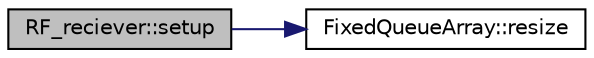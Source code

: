 digraph "RF_reciever::setup"
{
  edge [fontname="Helvetica",fontsize="10",labelfontname="Helvetica",labelfontsize="10"];
  node [fontname="Helvetica",fontsize="10",shape=record];
  rankdir="LR";
  Node1 [label="RF_reciever::setup",height=0.2,width=0.4,color="black", fillcolor="grey75", style="filled" fontcolor="black"];
  Node1 -> Node2 [color="midnightblue",fontsize="10",style="solid",fontname="Helvetica"];
  Node2 [label="FixedQueueArray::resize",height=0.2,width=0.4,color="black", fillcolor="white", style="filled",URL="$classFixedQueueArray.html#af2e6f47ea0e4adfbd556e4055f87e975"];
}

